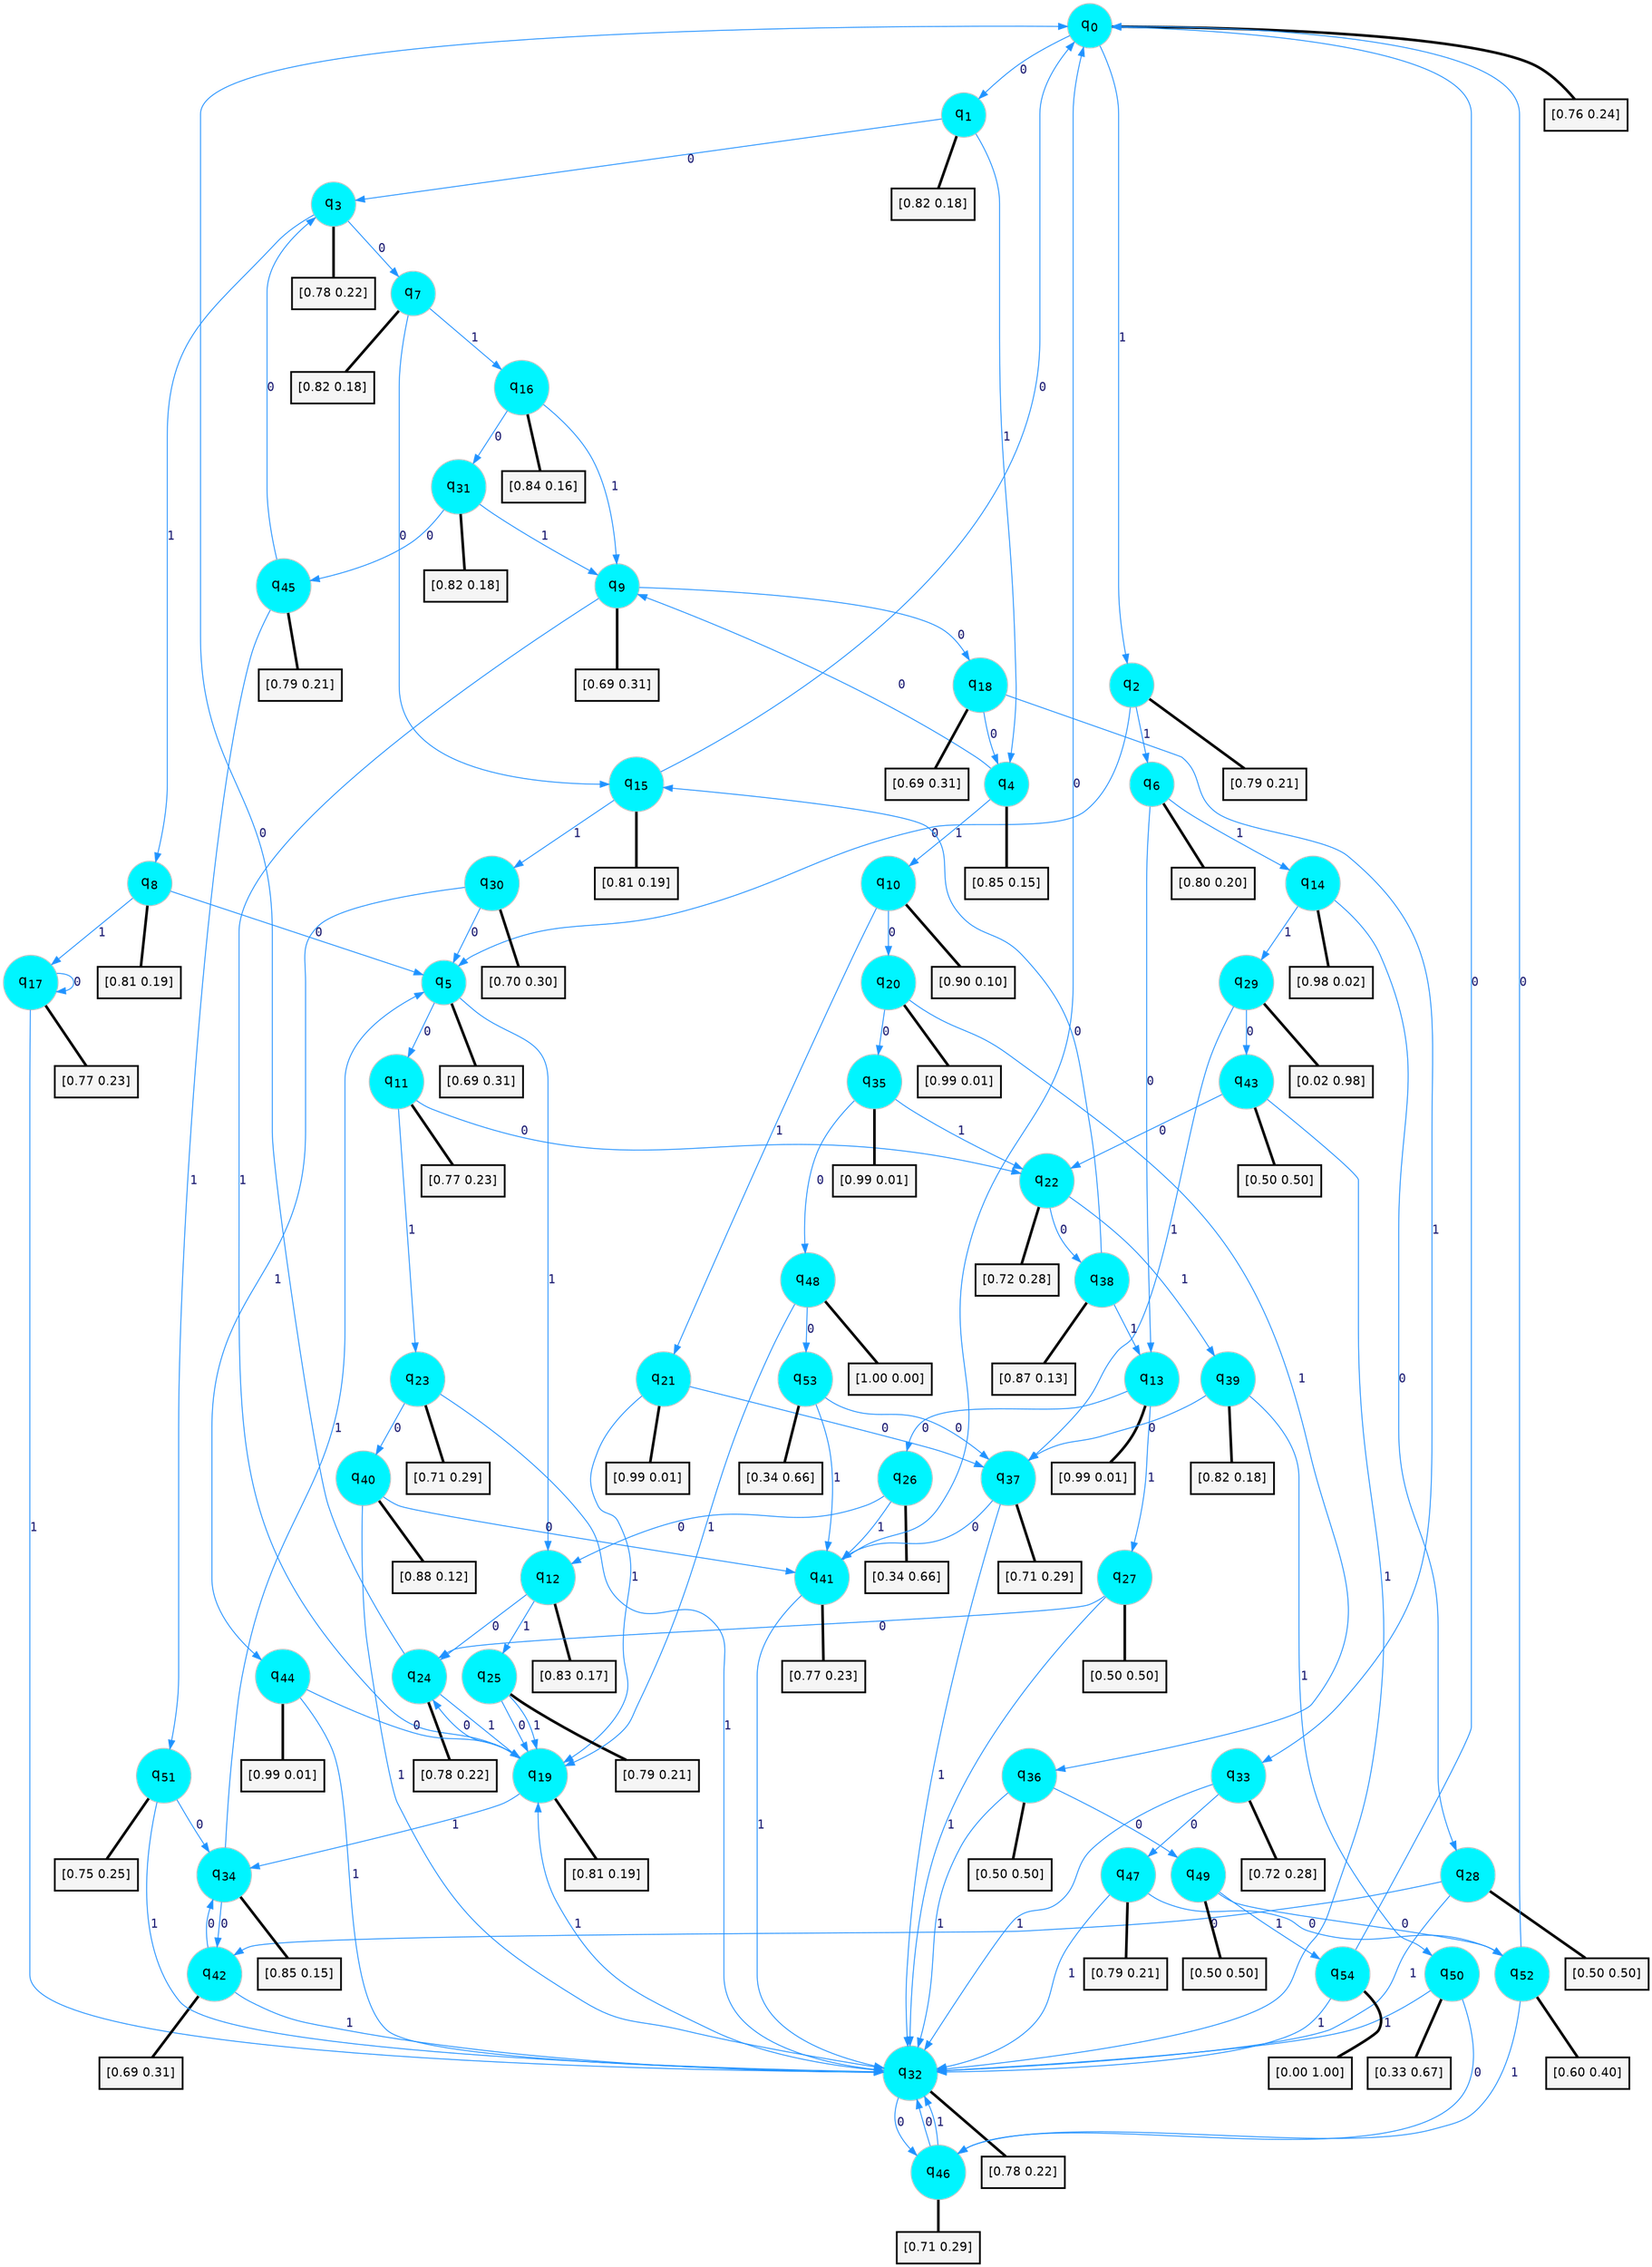 digraph G {
graph [
bgcolor=transparent, dpi=300, rankdir=TD, size="40,25"];
node [
color=gray, fillcolor=turquoise1, fontcolor=black, fontname=Helvetica, fontsize=16, fontweight=bold, shape=circle, style=filled];
edge [
arrowsize=1, color=dodgerblue1, fontcolor=midnightblue, fontname=courier, fontweight=bold, penwidth=1, style=solid, weight=20];
0[label=<q<SUB>0</SUB>>];
1[label=<q<SUB>1</SUB>>];
2[label=<q<SUB>2</SUB>>];
3[label=<q<SUB>3</SUB>>];
4[label=<q<SUB>4</SUB>>];
5[label=<q<SUB>5</SUB>>];
6[label=<q<SUB>6</SUB>>];
7[label=<q<SUB>7</SUB>>];
8[label=<q<SUB>8</SUB>>];
9[label=<q<SUB>9</SUB>>];
10[label=<q<SUB>10</SUB>>];
11[label=<q<SUB>11</SUB>>];
12[label=<q<SUB>12</SUB>>];
13[label=<q<SUB>13</SUB>>];
14[label=<q<SUB>14</SUB>>];
15[label=<q<SUB>15</SUB>>];
16[label=<q<SUB>16</SUB>>];
17[label=<q<SUB>17</SUB>>];
18[label=<q<SUB>18</SUB>>];
19[label=<q<SUB>19</SUB>>];
20[label=<q<SUB>20</SUB>>];
21[label=<q<SUB>21</SUB>>];
22[label=<q<SUB>22</SUB>>];
23[label=<q<SUB>23</SUB>>];
24[label=<q<SUB>24</SUB>>];
25[label=<q<SUB>25</SUB>>];
26[label=<q<SUB>26</SUB>>];
27[label=<q<SUB>27</SUB>>];
28[label=<q<SUB>28</SUB>>];
29[label=<q<SUB>29</SUB>>];
30[label=<q<SUB>30</SUB>>];
31[label=<q<SUB>31</SUB>>];
32[label=<q<SUB>32</SUB>>];
33[label=<q<SUB>33</SUB>>];
34[label=<q<SUB>34</SUB>>];
35[label=<q<SUB>35</SUB>>];
36[label=<q<SUB>36</SUB>>];
37[label=<q<SUB>37</SUB>>];
38[label=<q<SUB>38</SUB>>];
39[label=<q<SUB>39</SUB>>];
40[label=<q<SUB>40</SUB>>];
41[label=<q<SUB>41</SUB>>];
42[label=<q<SUB>42</SUB>>];
43[label=<q<SUB>43</SUB>>];
44[label=<q<SUB>44</SUB>>];
45[label=<q<SUB>45</SUB>>];
46[label=<q<SUB>46</SUB>>];
47[label=<q<SUB>47</SUB>>];
48[label=<q<SUB>48</SUB>>];
49[label=<q<SUB>49</SUB>>];
50[label=<q<SUB>50</SUB>>];
51[label=<q<SUB>51</SUB>>];
52[label=<q<SUB>52</SUB>>];
53[label=<q<SUB>53</SUB>>];
54[label=<q<SUB>54</SUB>>];
55[label="[0.76 0.24]", shape=box,fontcolor=black, fontname=Helvetica, fontsize=14, penwidth=2, fillcolor=whitesmoke,color=black];
56[label="[0.82 0.18]", shape=box,fontcolor=black, fontname=Helvetica, fontsize=14, penwidth=2, fillcolor=whitesmoke,color=black];
57[label="[0.79 0.21]", shape=box,fontcolor=black, fontname=Helvetica, fontsize=14, penwidth=2, fillcolor=whitesmoke,color=black];
58[label="[0.78 0.22]", shape=box,fontcolor=black, fontname=Helvetica, fontsize=14, penwidth=2, fillcolor=whitesmoke,color=black];
59[label="[0.85 0.15]", shape=box,fontcolor=black, fontname=Helvetica, fontsize=14, penwidth=2, fillcolor=whitesmoke,color=black];
60[label="[0.69 0.31]", shape=box,fontcolor=black, fontname=Helvetica, fontsize=14, penwidth=2, fillcolor=whitesmoke,color=black];
61[label="[0.80 0.20]", shape=box,fontcolor=black, fontname=Helvetica, fontsize=14, penwidth=2, fillcolor=whitesmoke,color=black];
62[label="[0.82 0.18]", shape=box,fontcolor=black, fontname=Helvetica, fontsize=14, penwidth=2, fillcolor=whitesmoke,color=black];
63[label="[0.81 0.19]", shape=box,fontcolor=black, fontname=Helvetica, fontsize=14, penwidth=2, fillcolor=whitesmoke,color=black];
64[label="[0.69 0.31]", shape=box,fontcolor=black, fontname=Helvetica, fontsize=14, penwidth=2, fillcolor=whitesmoke,color=black];
65[label="[0.90 0.10]", shape=box,fontcolor=black, fontname=Helvetica, fontsize=14, penwidth=2, fillcolor=whitesmoke,color=black];
66[label="[0.77 0.23]", shape=box,fontcolor=black, fontname=Helvetica, fontsize=14, penwidth=2, fillcolor=whitesmoke,color=black];
67[label="[0.83 0.17]", shape=box,fontcolor=black, fontname=Helvetica, fontsize=14, penwidth=2, fillcolor=whitesmoke,color=black];
68[label="[0.99 0.01]", shape=box,fontcolor=black, fontname=Helvetica, fontsize=14, penwidth=2, fillcolor=whitesmoke,color=black];
69[label="[0.98 0.02]", shape=box,fontcolor=black, fontname=Helvetica, fontsize=14, penwidth=2, fillcolor=whitesmoke,color=black];
70[label="[0.81 0.19]", shape=box,fontcolor=black, fontname=Helvetica, fontsize=14, penwidth=2, fillcolor=whitesmoke,color=black];
71[label="[0.84 0.16]", shape=box,fontcolor=black, fontname=Helvetica, fontsize=14, penwidth=2, fillcolor=whitesmoke,color=black];
72[label="[0.77 0.23]", shape=box,fontcolor=black, fontname=Helvetica, fontsize=14, penwidth=2, fillcolor=whitesmoke,color=black];
73[label="[0.69 0.31]", shape=box,fontcolor=black, fontname=Helvetica, fontsize=14, penwidth=2, fillcolor=whitesmoke,color=black];
74[label="[0.81 0.19]", shape=box,fontcolor=black, fontname=Helvetica, fontsize=14, penwidth=2, fillcolor=whitesmoke,color=black];
75[label="[0.99 0.01]", shape=box,fontcolor=black, fontname=Helvetica, fontsize=14, penwidth=2, fillcolor=whitesmoke,color=black];
76[label="[0.99 0.01]", shape=box,fontcolor=black, fontname=Helvetica, fontsize=14, penwidth=2, fillcolor=whitesmoke,color=black];
77[label="[0.72 0.28]", shape=box,fontcolor=black, fontname=Helvetica, fontsize=14, penwidth=2, fillcolor=whitesmoke,color=black];
78[label="[0.71 0.29]", shape=box,fontcolor=black, fontname=Helvetica, fontsize=14, penwidth=2, fillcolor=whitesmoke,color=black];
79[label="[0.78 0.22]", shape=box,fontcolor=black, fontname=Helvetica, fontsize=14, penwidth=2, fillcolor=whitesmoke,color=black];
80[label="[0.79 0.21]", shape=box,fontcolor=black, fontname=Helvetica, fontsize=14, penwidth=2, fillcolor=whitesmoke,color=black];
81[label="[0.34 0.66]", shape=box,fontcolor=black, fontname=Helvetica, fontsize=14, penwidth=2, fillcolor=whitesmoke,color=black];
82[label="[0.50 0.50]", shape=box,fontcolor=black, fontname=Helvetica, fontsize=14, penwidth=2, fillcolor=whitesmoke,color=black];
83[label="[0.50 0.50]", shape=box,fontcolor=black, fontname=Helvetica, fontsize=14, penwidth=2, fillcolor=whitesmoke,color=black];
84[label="[0.02 0.98]", shape=box,fontcolor=black, fontname=Helvetica, fontsize=14, penwidth=2, fillcolor=whitesmoke,color=black];
85[label="[0.70 0.30]", shape=box,fontcolor=black, fontname=Helvetica, fontsize=14, penwidth=2, fillcolor=whitesmoke,color=black];
86[label="[0.82 0.18]", shape=box,fontcolor=black, fontname=Helvetica, fontsize=14, penwidth=2, fillcolor=whitesmoke,color=black];
87[label="[0.78 0.22]", shape=box,fontcolor=black, fontname=Helvetica, fontsize=14, penwidth=2, fillcolor=whitesmoke,color=black];
88[label="[0.72 0.28]", shape=box,fontcolor=black, fontname=Helvetica, fontsize=14, penwidth=2, fillcolor=whitesmoke,color=black];
89[label="[0.85 0.15]", shape=box,fontcolor=black, fontname=Helvetica, fontsize=14, penwidth=2, fillcolor=whitesmoke,color=black];
90[label="[0.99 0.01]", shape=box,fontcolor=black, fontname=Helvetica, fontsize=14, penwidth=2, fillcolor=whitesmoke,color=black];
91[label="[0.50 0.50]", shape=box,fontcolor=black, fontname=Helvetica, fontsize=14, penwidth=2, fillcolor=whitesmoke,color=black];
92[label="[0.71 0.29]", shape=box,fontcolor=black, fontname=Helvetica, fontsize=14, penwidth=2, fillcolor=whitesmoke,color=black];
93[label="[0.87 0.13]", shape=box,fontcolor=black, fontname=Helvetica, fontsize=14, penwidth=2, fillcolor=whitesmoke,color=black];
94[label="[0.82 0.18]", shape=box,fontcolor=black, fontname=Helvetica, fontsize=14, penwidth=2, fillcolor=whitesmoke,color=black];
95[label="[0.88 0.12]", shape=box,fontcolor=black, fontname=Helvetica, fontsize=14, penwidth=2, fillcolor=whitesmoke,color=black];
96[label="[0.77 0.23]", shape=box,fontcolor=black, fontname=Helvetica, fontsize=14, penwidth=2, fillcolor=whitesmoke,color=black];
97[label="[0.69 0.31]", shape=box,fontcolor=black, fontname=Helvetica, fontsize=14, penwidth=2, fillcolor=whitesmoke,color=black];
98[label="[0.50 0.50]", shape=box,fontcolor=black, fontname=Helvetica, fontsize=14, penwidth=2, fillcolor=whitesmoke,color=black];
99[label="[0.99 0.01]", shape=box,fontcolor=black, fontname=Helvetica, fontsize=14, penwidth=2, fillcolor=whitesmoke,color=black];
100[label="[0.79 0.21]", shape=box,fontcolor=black, fontname=Helvetica, fontsize=14, penwidth=2, fillcolor=whitesmoke,color=black];
101[label="[0.71 0.29]", shape=box,fontcolor=black, fontname=Helvetica, fontsize=14, penwidth=2, fillcolor=whitesmoke,color=black];
102[label="[0.79 0.21]", shape=box,fontcolor=black, fontname=Helvetica, fontsize=14, penwidth=2, fillcolor=whitesmoke,color=black];
103[label="[1.00 0.00]", shape=box,fontcolor=black, fontname=Helvetica, fontsize=14, penwidth=2, fillcolor=whitesmoke,color=black];
104[label="[0.50 0.50]", shape=box,fontcolor=black, fontname=Helvetica, fontsize=14, penwidth=2, fillcolor=whitesmoke,color=black];
105[label="[0.33 0.67]", shape=box,fontcolor=black, fontname=Helvetica, fontsize=14, penwidth=2, fillcolor=whitesmoke,color=black];
106[label="[0.75 0.25]", shape=box,fontcolor=black, fontname=Helvetica, fontsize=14, penwidth=2, fillcolor=whitesmoke,color=black];
107[label="[0.60 0.40]", shape=box,fontcolor=black, fontname=Helvetica, fontsize=14, penwidth=2, fillcolor=whitesmoke,color=black];
108[label="[0.34 0.66]", shape=box,fontcolor=black, fontname=Helvetica, fontsize=14, penwidth=2, fillcolor=whitesmoke,color=black];
109[label="[0.00 1.00]", shape=box,fontcolor=black, fontname=Helvetica, fontsize=14, penwidth=2, fillcolor=whitesmoke,color=black];
0->1 [label=0];
0->2 [label=1];
0->55 [arrowhead=none, penwidth=3,color=black];
1->3 [label=0];
1->4 [label=1];
1->56 [arrowhead=none, penwidth=3,color=black];
2->5 [label=0];
2->6 [label=1];
2->57 [arrowhead=none, penwidth=3,color=black];
3->7 [label=0];
3->8 [label=1];
3->58 [arrowhead=none, penwidth=3,color=black];
4->9 [label=0];
4->10 [label=1];
4->59 [arrowhead=none, penwidth=3,color=black];
5->11 [label=0];
5->12 [label=1];
5->60 [arrowhead=none, penwidth=3,color=black];
6->13 [label=0];
6->14 [label=1];
6->61 [arrowhead=none, penwidth=3,color=black];
7->15 [label=0];
7->16 [label=1];
7->62 [arrowhead=none, penwidth=3,color=black];
8->5 [label=0];
8->17 [label=1];
8->63 [arrowhead=none, penwidth=3,color=black];
9->18 [label=0];
9->19 [label=1];
9->64 [arrowhead=none, penwidth=3,color=black];
10->20 [label=0];
10->21 [label=1];
10->65 [arrowhead=none, penwidth=3,color=black];
11->22 [label=0];
11->23 [label=1];
11->66 [arrowhead=none, penwidth=3,color=black];
12->24 [label=0];
12->25 [label=1];
12->67 [arrowhead=none, penwidth=3,color=black];
13->26 [label=0];
13->27 [label=1];
13->68 [arrowhead=none, penwidth=3,color=black];
14->28 [label=0];
14->29 [label=1];
14->69 [arrowhead=none, penwidth=3,color=black];
15->0 [label=0];
15->30 [label=1];
15->70 [arrowhead=none, penwidth=3,color=black];
16->31 [label=0];
16->9 [label=1];
16->71 [arrowhead=none, penwidth=3,color=black];
17->17 [label=0];
17->32 [label=1];
17->72 [arrowhead=none, penwidth=3,color=black];
18->4 [label=0];
18->33 [label=1];
18->73 [arrowhead=none, penwidth=3,color=black];
19->24 [label=0];
19->34 [label=1];
19->74 [arrowhead=none, penwidth=3,color=black];
20->35 [label=0];
20->36 [label=1];
20->75 [arrowhead=none, penwidth=3,color=black];
21->37 [label=0];
21->19 [label=1];
21->76 [arrowhead=none, penwidth=3,color=black];
22->38 [label=0];
22->39 [label=1];
22->77 [arrowhead=none, penwidth=3,color=black];
23->40 [label=0];
23->32 [label=1];
23->78 [arrowhead=none, penwidth=3,color=black];
24->0 [label=0];
24->19 [label=1];
24->79 [arrowhead=none, penwidth=3,color=black];
25->19 [label=0];
25->19 [label=1];
25->80 [arrowhead=none, penwidth=3,color=black];
26->12 [label=0];
26->41 [label=1];
26->81 [arrowhead=none, penwidth=3,color=black];
27->24 [label=0];
27->32 [label=1];
27->82 [arrowhead=none, penwidth=3,color=black];
28->42 [label=0];
28->32 [label=1];
28->83 [arrowhead=none, penwidth=3,color=black];
29->43 [label=0];
29->37 [label=1];
29->84 [arrowhead=none, penwidth=3,color=black];
30->5 [label=0];
30->44 [label=1];
30->85 [arrowhead=none, penwidth=3,color=black];
31->45 [label=0];
31->9 [label=1];
31->86 [arrowhead=none, penwidth=3,color=black];
32->46 [label=0];
32->19 [label=1];
32->87 [arrowhead=none, penwidth=3,color=black];
33->47 [label=0];
33->32 [label=1];
33->88 [arrowhead=none, penwidth=3,color=black];
34->42 [label=0];
34->5 [label=1];
34->89 [arrowhead=none, penwidth=3,color=black];
35->48 [label=0];
35->22 [label=1];
35->90 [arrowhead=none, penwidth=3,color=black];
36->49 [label=0];
36->32 [label=1];
36->91 [arrowhead=none, penwidth=3,color=black];
37->41 [label=0];
37->32 [label=1];
37->92 [arrowhead=none, penwidth=3,color=black];
38->15 [label=0];
38->13 [label=1];
38->93 [arrowhead=none, penwidth=3,color=black];
39->37 [label=0];
39->50 [label=1];
39->94 [arrowhead=none, penwidth=3,color=black];
40->41 [label=0];
40->32 [label=1];
40->95 [arrowhead=none, penwidth=3,color=black];
41->0 [label=0];
41->32 [label=1];
41->96 [arrowhead=none, penwidth=3,color=black];
42->34 [label=0];
42->32 [label=1];
42->97 [arrowhead=none, penwidth=3,color=black];
43->22 [label=0];
43->32 [label=1];
43->98 [arrowhead=none, penwidth=3,color=black];
44->19 [label=0];
44->32 [label=1];
44->99 [arrowhead=none, penwidth=3,color=black];
45->3 [label=0];
45->51 [label=1];
45->100 [arrowhead=none, penwidth=3,color=black];
46->32 [label=0];
46->32 [label=1];
46->101 [arrowhead=none, penwidth=3,color=black];
47->52 [label=0];
47->32 [label=1];
47->102 [arrowhead=none, penwidth=3,color=black];
48->53 [label=0];
48->19 [label=1];
48->103 [arrowhead=none, penwidth=3,color=black];
49->52 [label=0];
49->54 [label=1];
49->104 [arrowhead=none, penwidth=3,color=black];
50->46 [label=0];
50->32 [label=1];
50->105 [arrowhead=none, penwidth=3,color=black];
51->34 [label=0];
51->32 [label=1];
51->106 [arrowhead=none, penwidth=3,color=black];
52->0 [label=0];
52->46 [label=1];
52->107 [arrowhead=none, penwidth=3,color=black];
53->37 [label=0];
53->41 [label=1];
53->108 [arrowhead=none, penwidth=3,color=black];
54->0 [label=0];
54->32 [label=1];
54->109 [arrowhead=none, penwidth=3,color=black];
}
